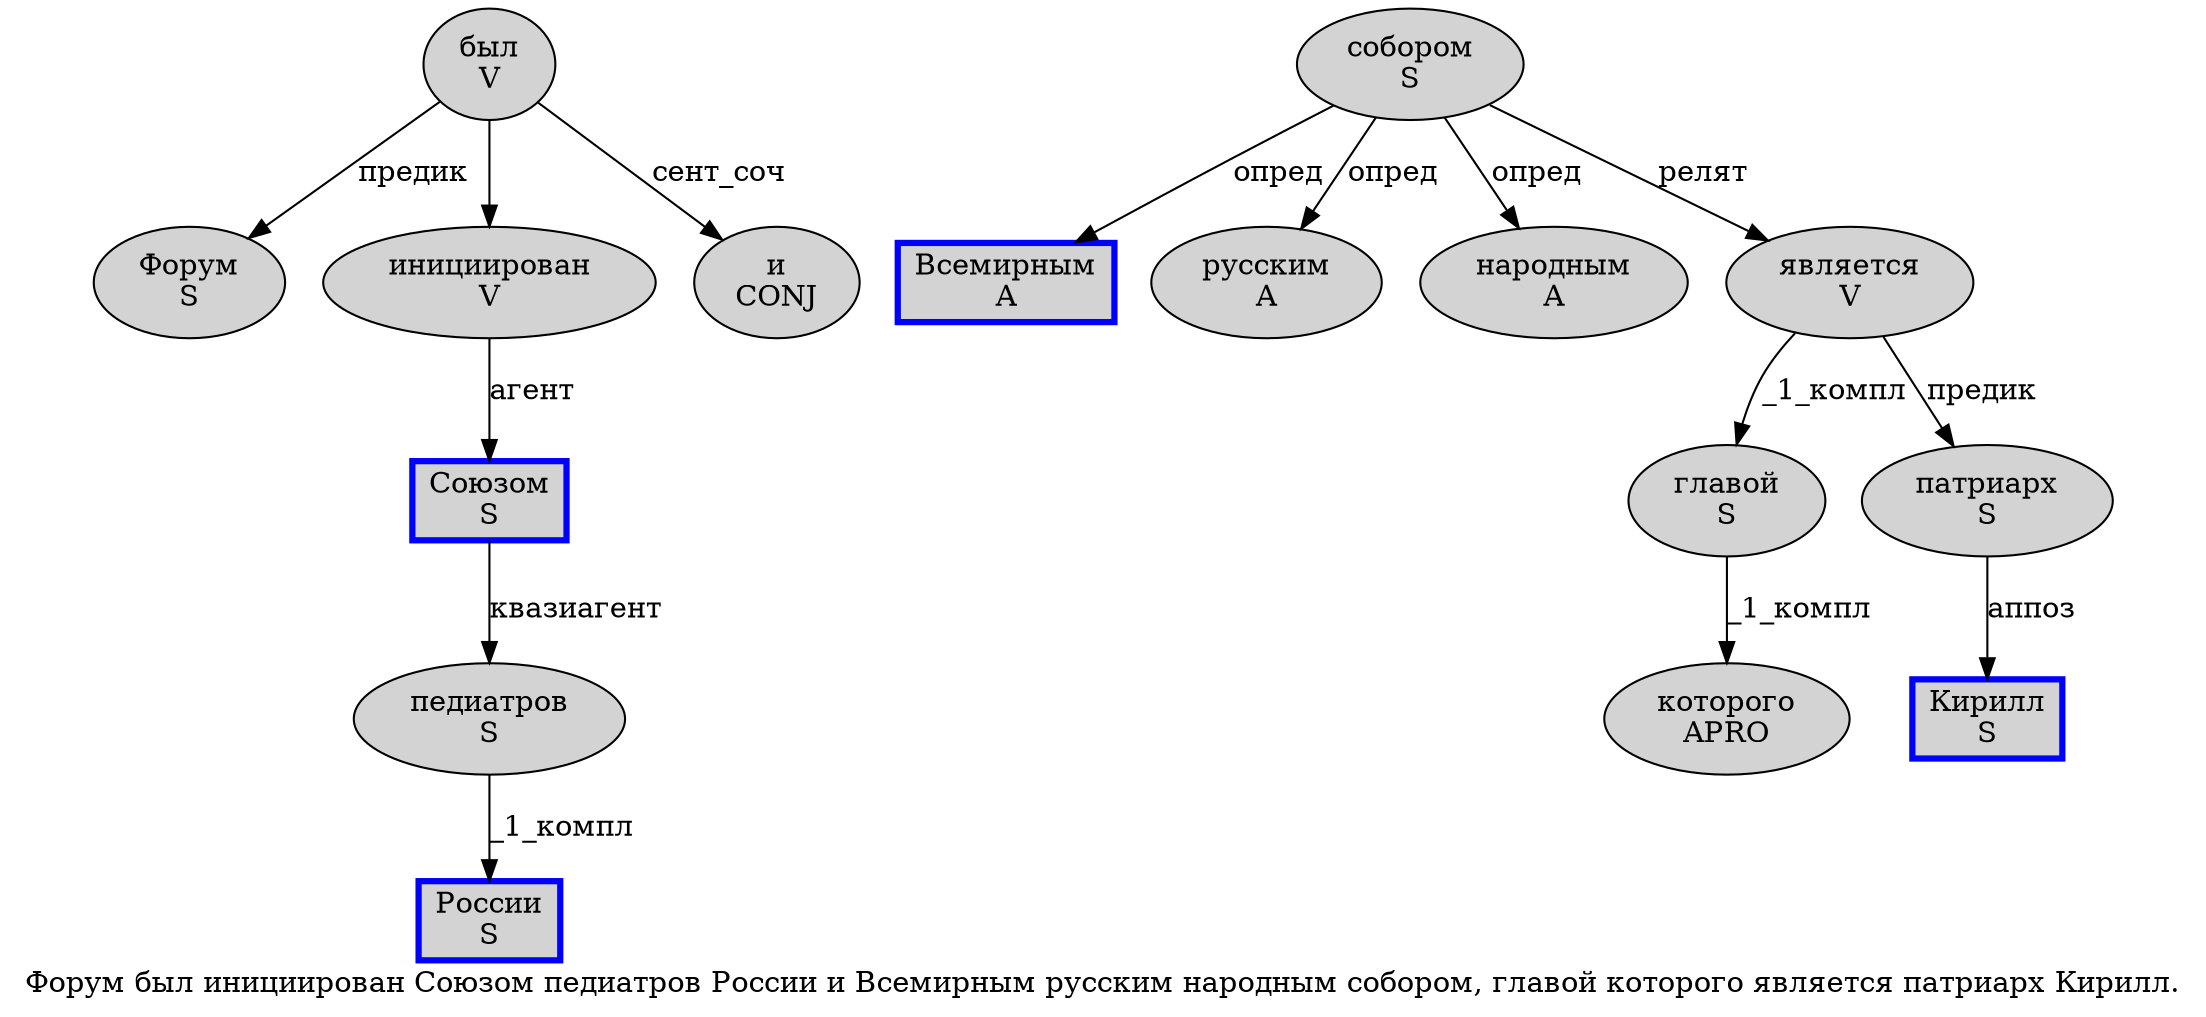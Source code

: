 digraph SENTENCE_1129 {
	graph [label="Форум был инициирован Союзом педиатров России и Всемирным русским народным собором, главой которого является патриарх Кирилл."]
	node [style=filled]
		0 [label="Форум
S" color="" fillcolor=lightgray penwidth=1 shape=ellipse]
		1 [label="был
V" color="" fillcolor=lightgray penwidth=1 shape=ellipse]
		2 [label="инициирован
V" color="" fillcolor=lightgray penwidth=1 shape=ellipse]
		3 [label="Союзом
S" color=blue fillcolor=lightgray penwidth=3 shape=box]
		4 [label="педиатров
S" color="" fillcolor=lightgray penwidth=1 shape=ellipse]
		5 [label="России
S" color=blue fillcolor=lightgray penwidth=3 shape=box]
		6 [label="и
CONJ" color="" fillcolor=lightgray penwidth=1 shape=ellipse]
		7 [label="Всемирным
A" color=blue fillcolor=lightgray penwidth=3 shape=box]
		8 [label="русским
A" color="" fillcolor=lightgray penwidth=1 shape=ellipse]
		9 [label="народным
A" color="" fillcolor=lightgray penwidth=1 shape=ellipse]
		10 [label="собором
S" color="" fillcolor=lightgray penwidth=1 shape=ellipse]
		12 [label="главой
S" color="" fillcolor=lightgray penwidth=1 shape=ellipse]
		13 [label="которого
APRO" color="" fillcolor=lightgray penwidth=1 shape=ellipse]
		14 [label="является
V" color="" fillcolor=lightgray penwidth=1 shape=ellipse]
		15 [label="патриарх
S" color="" fillcolor=lightgray penwidth=1 shape=ellipse]
		16 [label="Кирилл
S" color=blue fillcolor=lightgray penwidth=3 shape=box]
			2 -> 3 [label="агент"]
			12 -> 13 [label="_1_компл"]
			14 -> 12 [label="_1_компл"]
			14 -> 15 [label="предик"]
			4 -> 5 [label="_1_компл"]
			15 -> 16 [label="аппоз"]
			3 -> 4 [label="квазиагент"]
			10 -> 7 [label="опред"]
			10 -> 8 [label="опред"]
			10 -> 9 [label="опред"]
			10 -> 14 [label="релят"]
			1 -> 0 [label="предик"]
			1 -> 2
			1 -> 6 [label="сент_соч"]
}